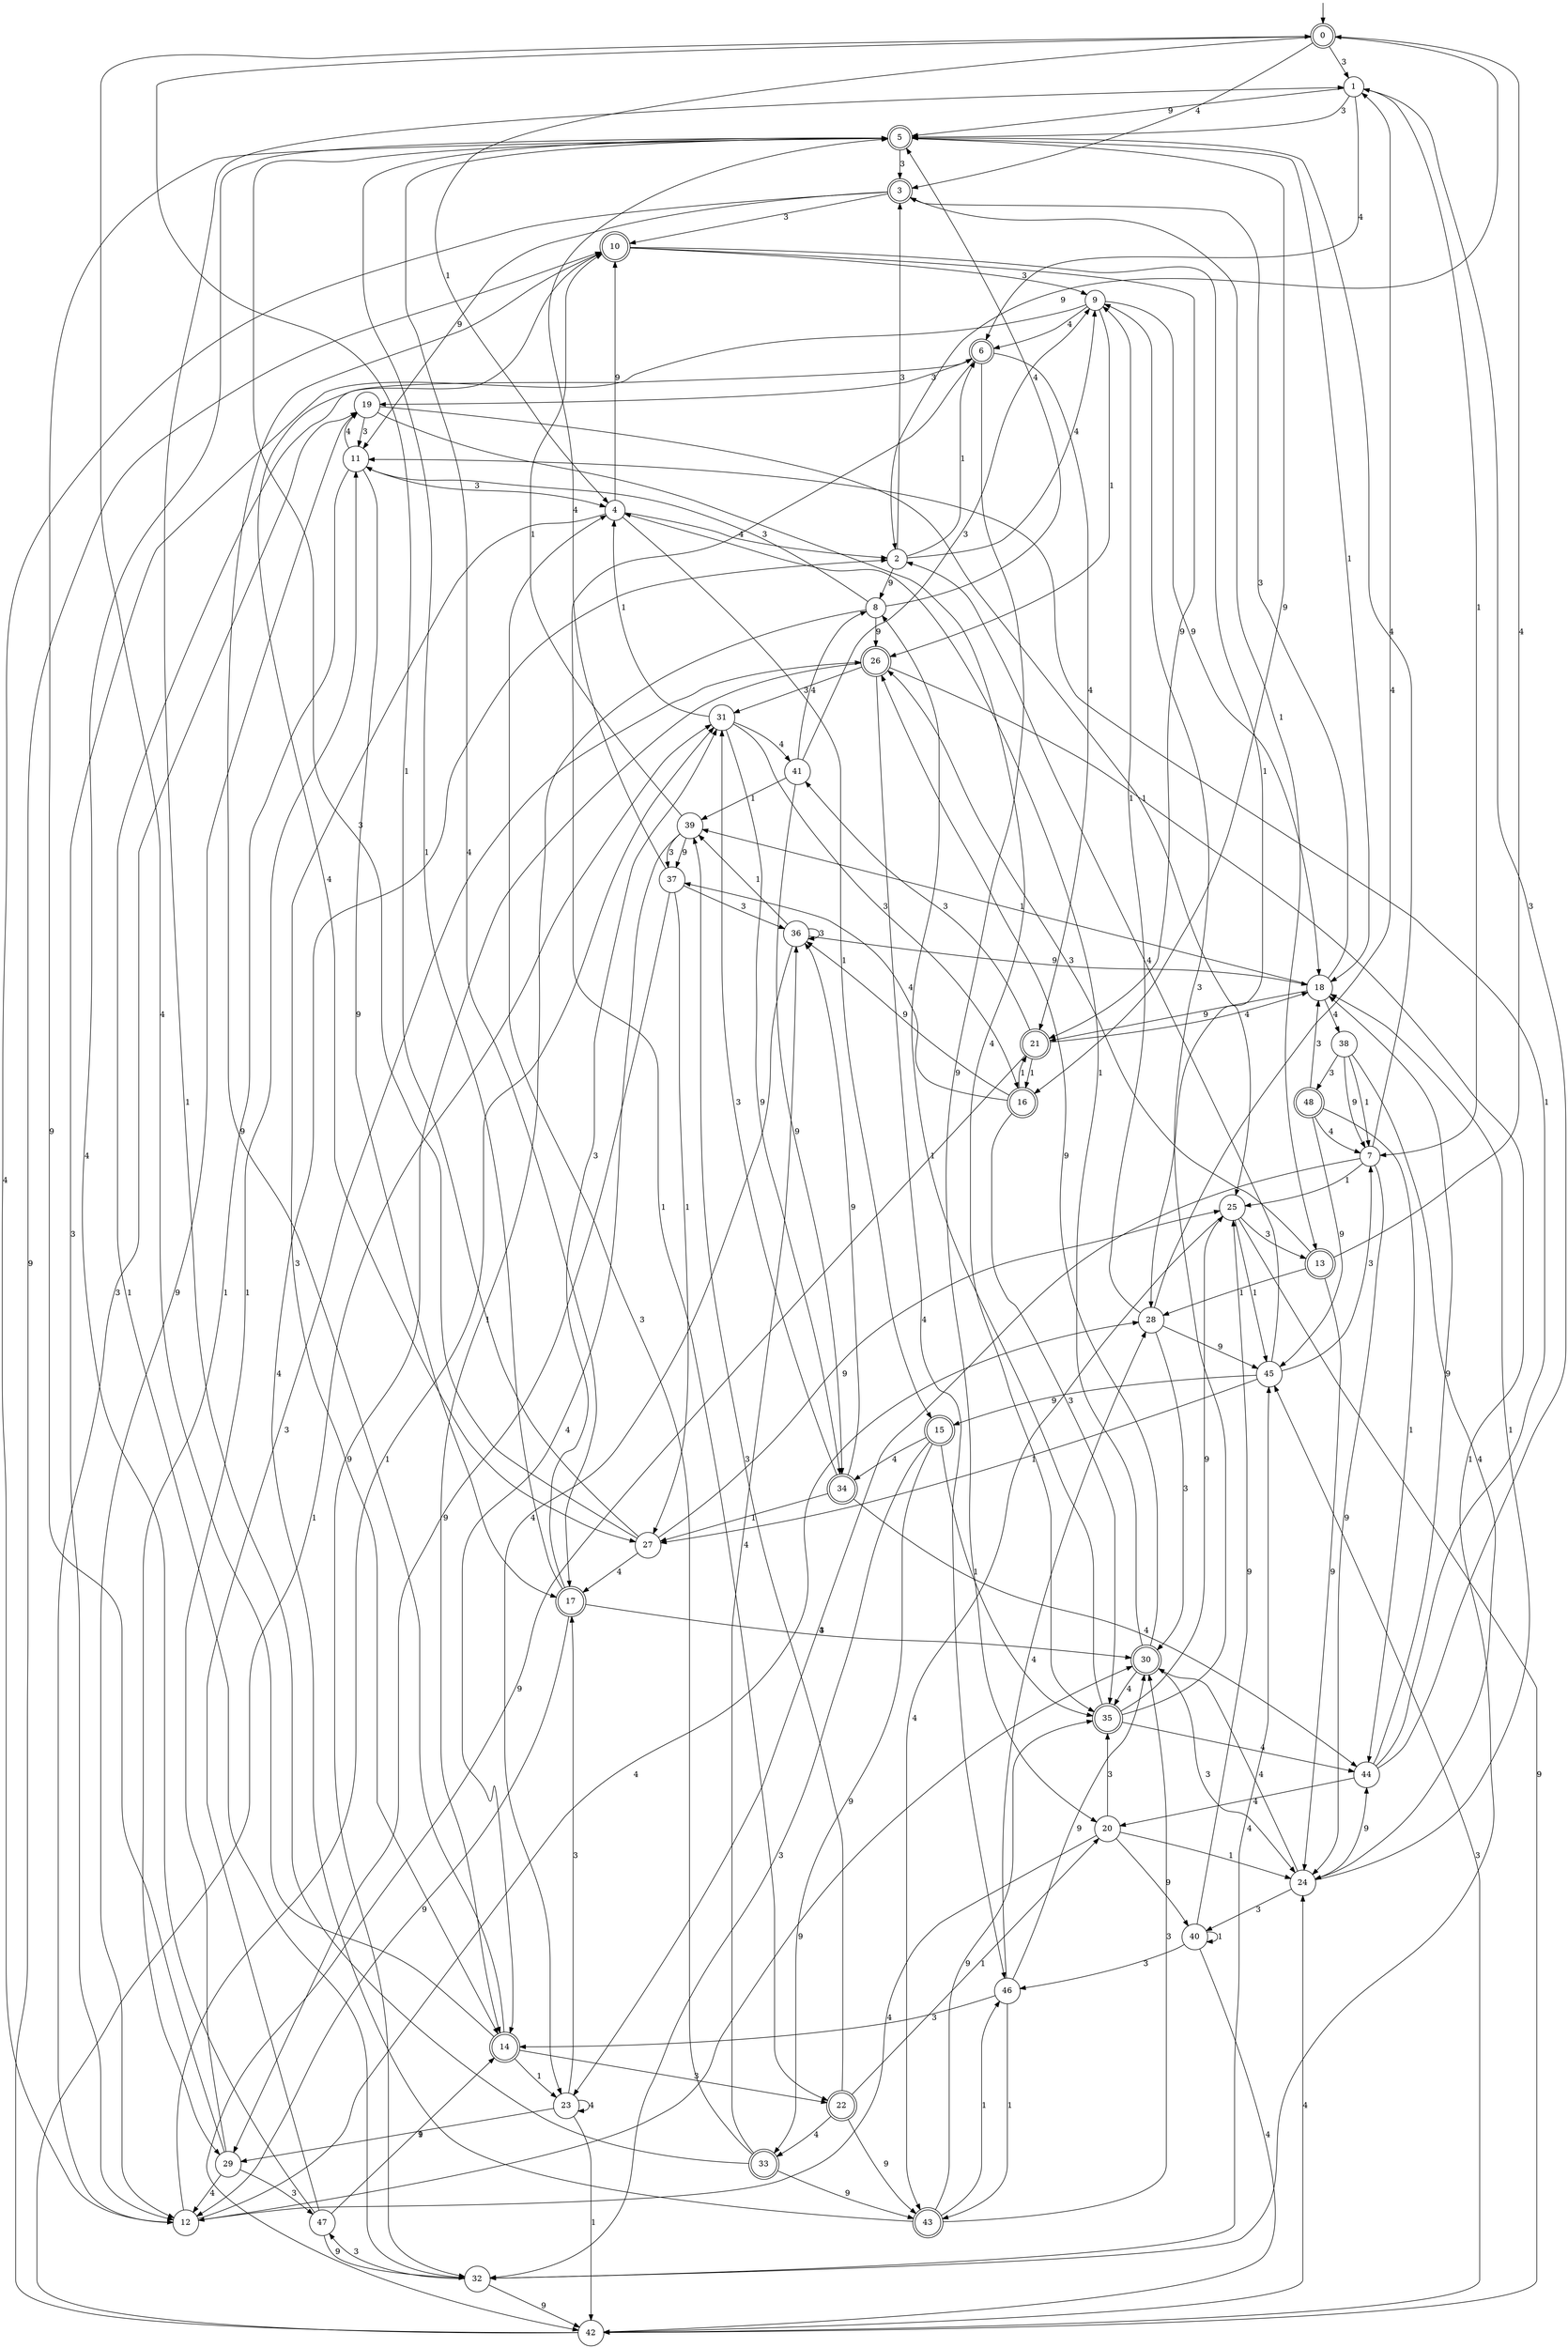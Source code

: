 digraph g {

	s0 [shape="doublecircle" label="0"];
	s1 [shape="circle" label="1"];
	s2 [shape="circle" label="2"];
	s3 [shape="doublecircle" label="3"];
	s4 [shape="circle" label="4"];
	s5 [shape="doublecircle" label="5"];
	s6 [shape="doublecircle" label="6"];
	s7 [shape="circle" label="7"];
	s8 [shape="circle" label="8"];
	s9 [shape="circle" label="9"];
	s10 [shape="doublecircle" label="10"];
	s11 [shape="circle" label="11"];
	s12 [shape="circle" label="12"];
	s13 [shape="doublecircle" label="13"];
	s14 [shape="doublecircle" label="14"];
	s15 [shape="doublecircle" label="15"];
	s16 [shape="doublecircle" label="16"];
	s17 [shape="doublecircle" label="17"];
	s18 [shape="circle" label="18"];
	s19 [shape="circle" label="19"];
	s20 [shape="circle" label="20"];
	s21 [shape="doublecircle" label="21"];
	s22 [shape="doublecircle" label="22"];
	s23 [shape="circle" label="23"];
	s24 [shape="circle" label="24"];
	s25 [shape="circle" label="25"];
	s26 [shape="doublecircle" label="26"];
	s27 [shape="circle" label="27"];
	s28 [shape="circle" label="28"];
	s29 [shape="circle" label="29"];
	s30 [shape="doublecircle" label="30"];
	s31 [shape="circle" label="31"];
	s32 [shape="circle" label="32"];
	s33 [shape="doublecircle" label="33"];
	s34 [shape="doublecircle" label="34"];
	s35 [shape="doublecircle" label="35"];
	s36 [shape="circle" label="36"];
	s37 [shape="circle" label="37"];
	s38 [shape="circle" label="38"];
	s39 [shape="circle" label="39"];
	s40 [shape="circle" label="40"];
	s41 [shape="circle" label="41"];
	s42 [shape="circle" label="42"];
	s43 [shape="doublecircle" label="43"];
	s44 [shape="circle" label="44"];
	s45 [shape="circle" label="45"];
	s46 [shape="circle" label="46"];
	s47 [shape="circle" label="47"];
	s48 [shape="doublecircle" label="48"];
	s0 -> s1 [label="3"];
	s0 -> s2 [label="9"];
	s0 -> s3 [label="4"];
	s0 -> s4 [label="1"];
	s1 -> s5 [label="3"];
	s1 -> s5 [label="9"];
	s1 -> s6 [label="4"];
	s1 -> s7 [label="1"];
	s2 -> s3 [label="3"];
	s2 -> s8 [label="9"];
	s2 -> s9 [label="4"];
	s2 -> s6 [label="1"];
	s3 -> s10 [label="3"];
	s3 -> s11 [label="9"];
	s3 -> s12 [label="4"];
	s3 -> s13 [label="1"];
	s4 -> s14 [label="3"];
	s4 -> s10 [label="9"];
	s4 -> s2 [label="4"];
	s4 -> s15 [label="1"];
	s5 -> s3 [label="3"];
	s5 -> s16 [label="9"];
	s5 -> s17 [label="4"];
	s5 -> s18 [label="1"];
	s6 -> s19 [label="3"];
	s6 -> s20 [label="9"];
	s6 -> s21 [label="4"];
	s6 -> s22 [label="1"];
	s7 -> s23 [label="3"];
	s7 -> s24 [label="9"];
	s7 -> s5 [label="4"];
	s7 -> s25 [label="1"];
	s8 -> s11 [label="3"];
	s8 -> s26 [label="9"];
	s8 -> s5 [label="4"];
	s8 -> s14 [label="1"];
	s9 -> s12 [label="3"];
	s9 -> s18 [label="9"];
	s9 -> s6 [label="4"];
	s9 -> s26 [label="1"];
	s10 -> s9 [label="3"];
	s10 -> s21 [label="9"];
	s10 -> s27 [label="4"];
	s10 -> s28 [label="1"];
	s11 -> s4 [label="3"];
	s11 -> s17 [label="9"];
	s11 -> s19 [label="4"];
	s11 -> s29 [label="1"];
	s12 -> s19 [label="3"];
	s12 -> s30 [label="9"];
	s12 -> s28 [label="4"];
	s12 -> s31 [label="1"];
	s13 -> s26 [label="3"];
	s13 -> s24 [label="9"];
	s13 -> s0 [label="4"];
	s13 -> s28 [label="1"];
	s14 -> s22 [label="3"];
	s14 -> s10 [label="9"];
	s14 -> s0 [label="4"];
	s14 -> s23 [label="1"];
	s15 -> s32 [label="3"];
	s15 -> s33 [label="9"];
	s15 -> s34 [label="4"];
	s15 -> s35 [label="1"];
	s16 -> s35 [label="3"];
	s16 -> s36 [label="9"];
	s16 -> s37 [label="4"];
	s16 -> s21 [label="1"];
	s17 -> s31 [label="3"];
	s17 -> s12 [label="9"];
	s17 -> s30 [label="4"];
	s17 -> s5 [label="1"];
	s18 -> s3 [label="3"];
	s18 -> s21 [label="9"];
	s18 -> s38 [label="4"];
	s18 -> s39 [label="1"];
	s19 -> s11 [label="3"];
	s19 -> s12 [label="9"];
	s19 -> s35 [label="4"];
	s19 -> s25 [label="1"];
	s20 -> s35 [label="3"];
	s20 -> s40 [label="9"];
	s20 -> s12 [label="4"];
	s20 -> s24 [label="1"];
	s21 -> s41 [label="3"];
	s21 -> s42 [label="9"];
	s21 -> s18 [label="4"];
	s21 -> s16 [label="1"];
	s22 -> s39 [label="3"];
	s22 -> s43 [label="9"];
	s22 -> s33 [label="4"];
	s22 -> s20 [label="1"];
	s23 -> s17 [label="3"];
	s23 -> s29 [label="9"];
	s23 -> s23 [label="4"];
	s23 -> s42 [label="1"];
	s24 -> s40 [label="3"];
	s24 -> s44 [label="9"];
	s24 -> s30 [label="4"];
	s24 -> s18 [label="1"];
	s25 -> s13 [label="3"];
	s25 -> s42 [label="9"];
	s25 -> s43 [label="4"];
	s25 -> s45 [label="1"];
	s26 -> s31 [label="3"];
	s26 -> s32 [label="9"];
	s26 -> s46 [label="4"];
	s26 -> s32 [label="1"];
	s27 -> s5 [label="3"];
	s27 -> s25 [label="9"];
	s27 -> s17 [label="4"];
	s27 -> s0 [label="1"];
	s28 -> s30 [label="3"];
	s28 -> s45 [label="9"];
	s28 -> s1 [label="4"];
	s28 -> s9 [label="1"];
	s29 -> s47 [label="3"];
	s29 -> s5 [label="9"];
	s29 -> s12 [label="4"];
	s29 -> s11 [label="1"];
	s30 -> s24 [label="3"];
	s30 -> s26 [label="9"];
	s30 -> s35 [label="4"];
	s30 -> s4 [label="1"];
	s31 -> s16 [label="3"];
	s31 -> s34 [label="9"];
	s31 -> s41 [label="4"];
	s31 -> s4 [label="1"];
	s32 -> s47 [label="3"];
	s32 -> s42 [label="9"];
	s32 -> s45 [label="4"];
	s32 -> s6 [label="1"];
	s33 -> s4 [label="3"];
	s33 -> s43 [label="9"];
	s33 -> s36 [label="4"];
	s33 -> s1 [label="1"];
	s34 -> s31 [label="3"];
	s34 -> s36 [label="9"];
	s34 -> s44 [label="4"];
	s34 -> s27 [label="1"];
	s35 -> s9 [label="3"];
	s35 -> s25 [label="9"];
	s35 -> s44 [label="4"];
	s35 -> s8 [label="1"];
	s36 -> s36 [label="3"];
	s36 -> s18 [label="9"];
	s36 -> s23 [label="4"];
	s36 -> s39 [label="1"];
	s37 -> s36 [label="3"];
	s37 -> s29 [label="9"];
	s37 -> s5 [label="4"];
	s37 -> s27 [label="1"];
	s38 -> s48 [label="3"];
	s38 -> s7 [label="9"];
	s38 -> s24 [label="4"];
	s38 -> s7 [label="1"];
	s39 -> s37 [label="3"];
	s39 -> s37 [label="9"];
	s39 -> s14 [label="4"];
	s39 -> s10 [label="1"];
	s40 -> s46 [label="3"];
	s40 -> s25 [label="9"];
	s40 -> s42 [label="4"];
	s40 -> s40 [label="1"];
	s41 -> s9 [label="3"];
	s41 -> s34 [label="9"];
	s41 -> s8 [label="4"];
	s41 -> s39 [label="1"];
	s42 -> s45 [label="3"];
	s42 -> s10 [label="9"];
	s42 -> s24 [label="4"];
	s42 -> s31 [label="1"];
	s43 -> s30 [label="3"];
	s43 -> s35 [label="9"];
	s43 -> s2 [label="4"];
	s43 -> s46 [label="1"];
	s44 -> s1 [label="3"];
	s44 -> s18 [label="9"];
	s44 -> s20 [label="4"];
	s44 -> s11 [label="1"];
	s45 -> s7 [label="3"];
	s45 -> s15 [label="9"];
	s45 -> s2 [label="4"];
	s45 -> s27 [label="1"];
	s46 -> s14 [label="3"];
	s46 -> s30 [label="9"];
	s46 -> s28 [label="4"];
	s46 -> s43 [label="1"];
	s47 -> s26 [label="3"];
	s47 -> s32 [label="9"];
	s47 -> s5 [label="4"];
	s47 -> s14 [label="1"];
	s48 -> s18 [label="3"];
	s48 -> s45 [label="9"];
	s48 -> s7 [label="4"];
	s48 -> s44 [label="1"];

__start0 [label="" shape="none" width="0" height="0"];
__start0 -> s0;

}
